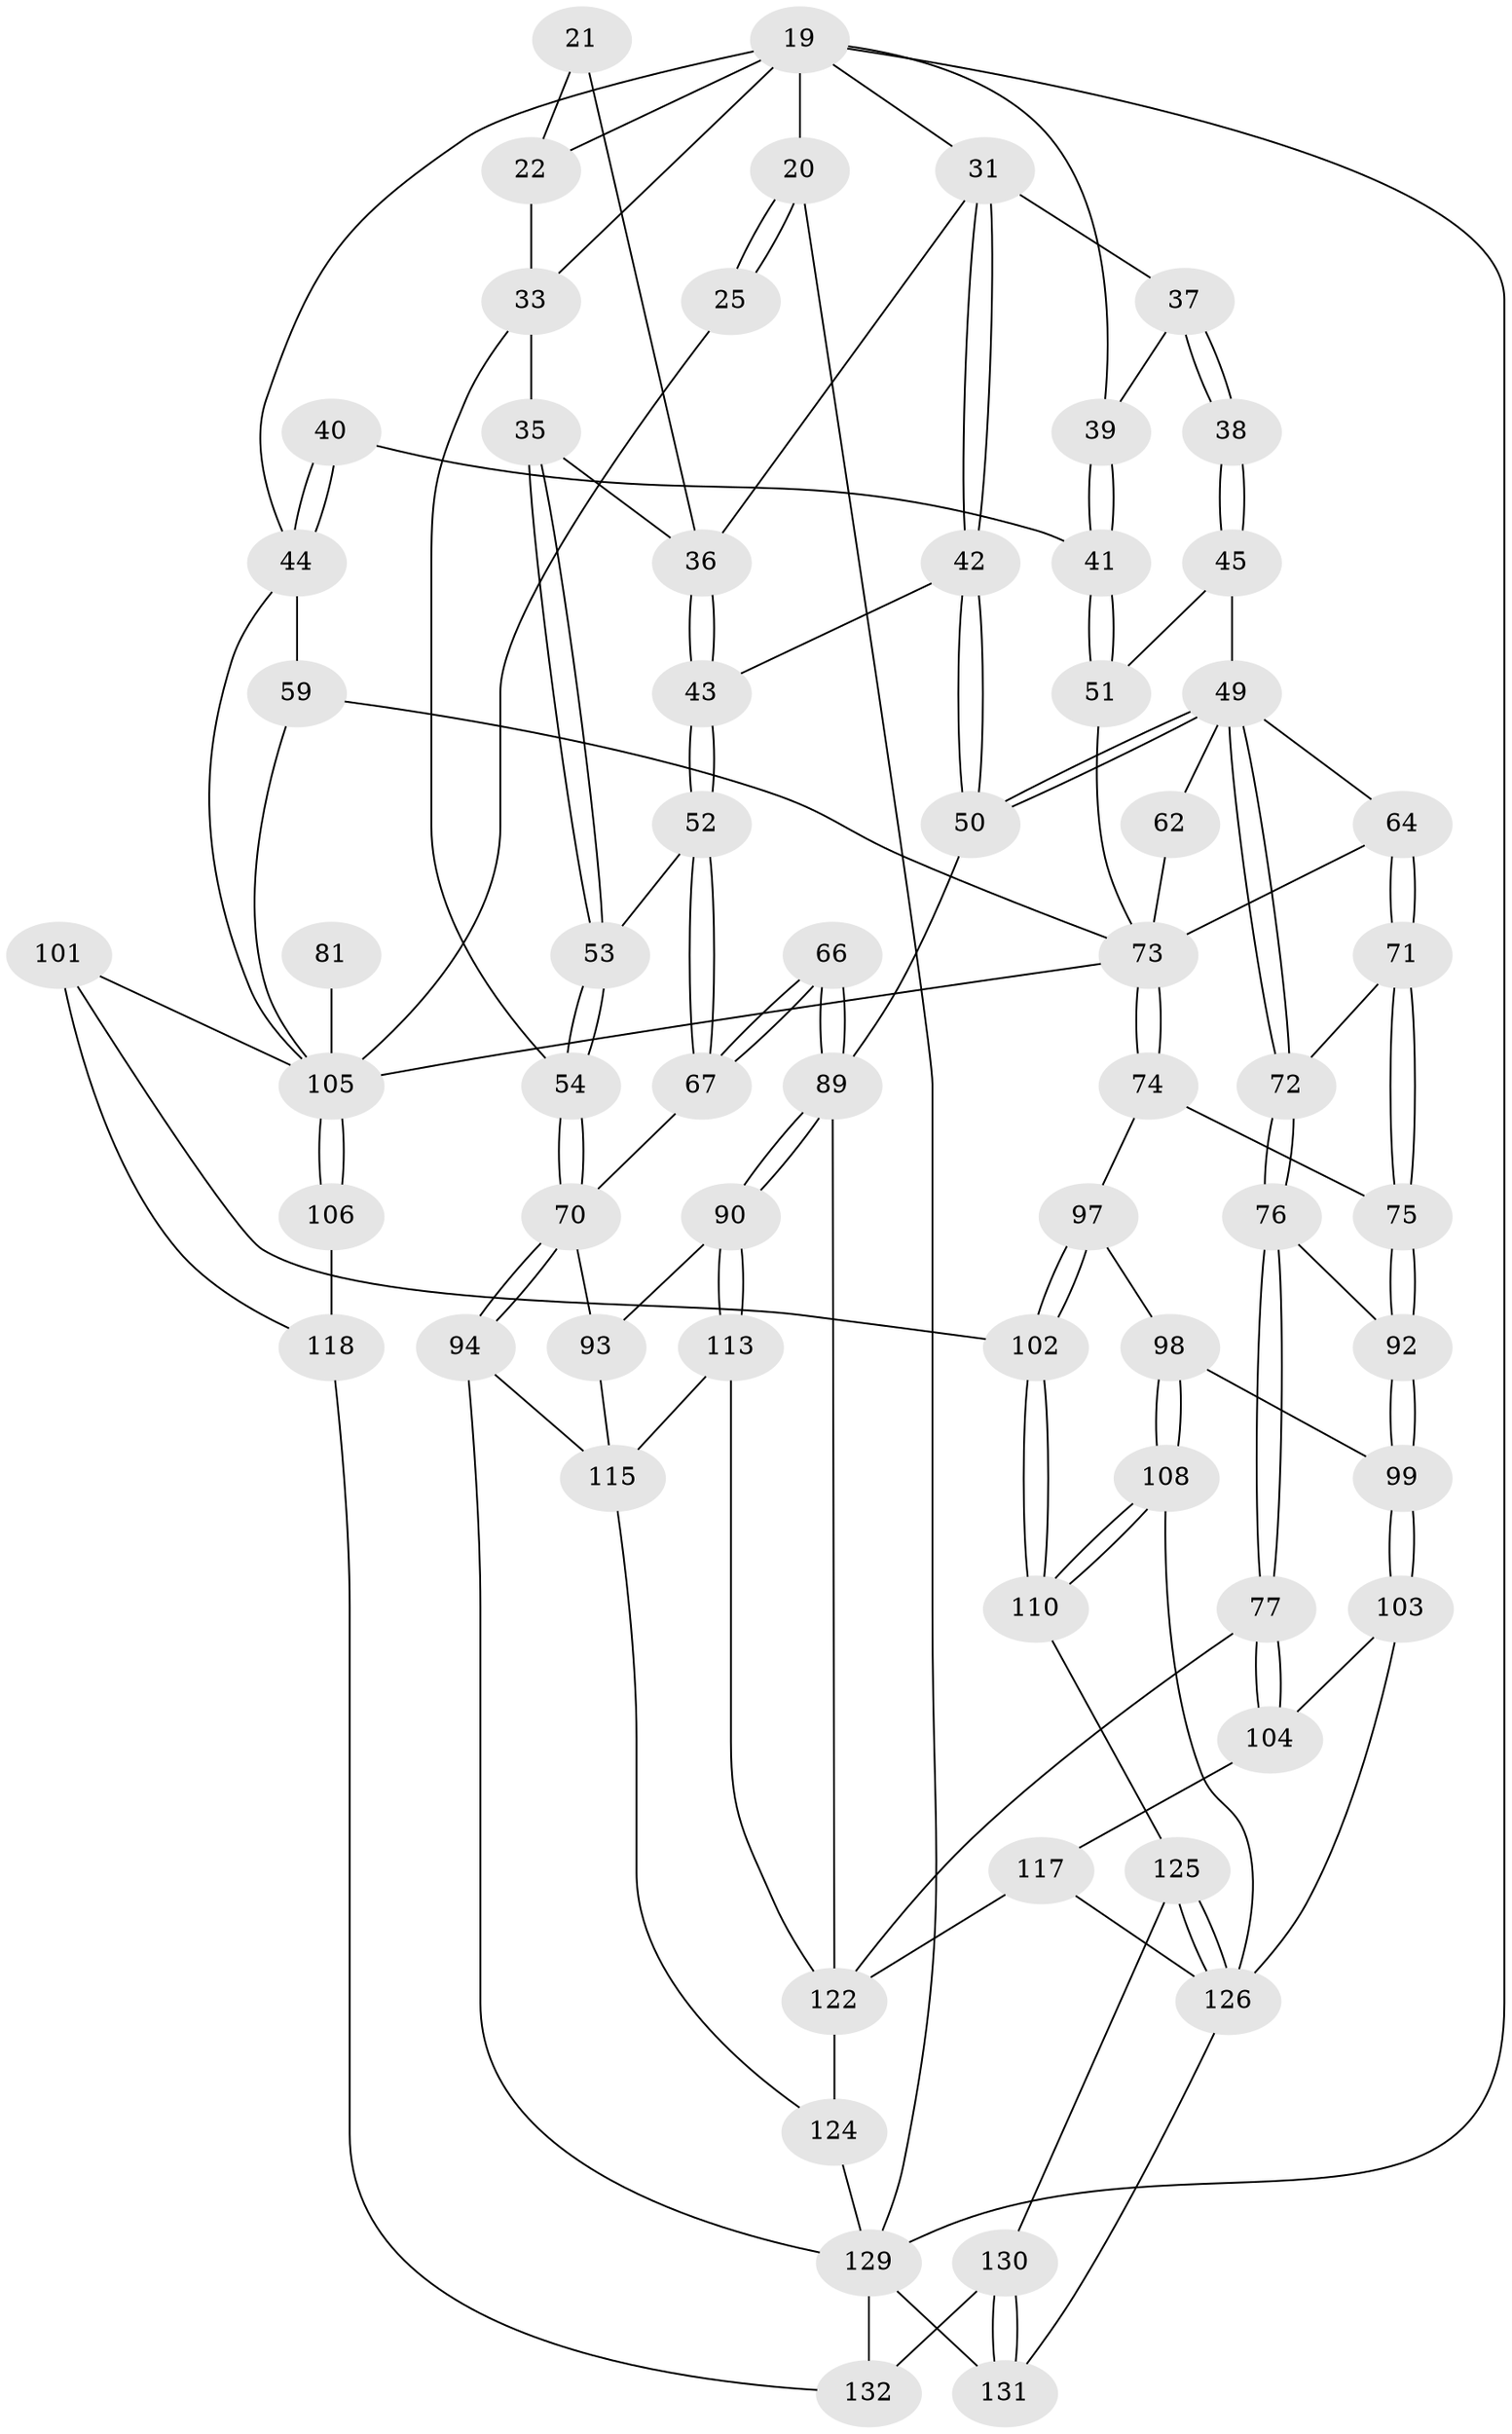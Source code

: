 // original degree distribution, {3: 0.015151515151515152, 6: 0.21212121212121213, 4: 0.22727272727272727, 5: 0.5454545454545454}
// Generated by graph-tools (version 1.1) at 2025/00/03/09/25 05:00:31]
// undirected, 66 vertices, 145 edges
graph export_dot {
graph [start="1"]
  node [color=gray90,style=filled];
  19 [pos="+0.8616262449809313+0.11662150075636163",super="+14+11+15"];
  20 [pos="+0.872659366403812+0.11256032504339877",super="+13"];
  21 [pos="+0.15010014616415268+0.1580538529603104",super="+10"];
  22 [pos="+0.1011303567618781+0.15106791208409054",super="+4"];
  25 [pos="+1+0.2627094676361645"];
  31 [pos="+0.39419906332089955+0.2551900585726196",super="+8"];
  33 [pos="+0+0.23815975214803378",super="+32"];
  35 [pos="+0.08358185718172709+0.32231089010501485"];
  36 [pos="+0.20440685570137476+0.31020133509535436",super="+9+34"];
  37 [pos="+0.5603147108519378+0.3000500903962792",super="+17+30"];
  38 [pos="+0.5306481840079742+0.3165402810054506"];
  39 [pos="+0.6467798451593886+0.31528820125720963",super="+16"];
  40 [pos="+0.7468396037479493+0.32987453978460035"];
  41 [pos="+0.6969451666426141+0.34561105363506317"];
  42 [pos="+0.32261954974009927+0.3864500346552587"];
  43 [pos="+0.2238277446855194+0.3358031902070588"];
  44 [pos="+0.8171216667758169+0.37646296130335694",super="+29+24"];
  45 [pos="+0.5315697174747763+0.34347991272371337"];
  49 [pos="+0.3583682215744047+0.47328740391344604",super="+48+47+46"];
  50 [pos="+0.3359644584739227+0.45648847901761147"];
  51 [pos="+0.6636639181265083+0.40039705550049715"];
  52 [pos="+0.1180214771182888+0.4444901696747663"];
  53 [pos="+0.03970917246261927+0.3761160988030509"];
  54 [pos="+0+0.3912581497614759"];
  59 [pos="+0.8978186529416317+0.5132143610527952",super="+55"];
  62 [pos="+0.5646150336600629+0.4533553222220759",super="+60"];
  64 [pos="+0.5175545800880154+0.5403009588562483"];
  66 [pos="+0.15196023196203873+0.5073428500780764"];
  67 [pos="+0.1444885882980079+0.5030764724413531"];
  70 [pos="+0+0.5150352929706553",super="+69+68"];
  71 [pos="+0.5218246235883389+0.5868270880000621"];
  72 [pos="+0.37144329659842007+0.5473595691413238"];
  73 [pos="+0.7297029150655856+0.598709943079341",super="+57+58+61"];
  74 [pos="+0.5657219195898375+0.6173063878031039"];
  75 [pos="+0.5291266685418224+0.6051609206084902"];
  76 [pos="+0.37215619341185907+0.6322719800470942"];
  77 [pos="+0.3354902762834772+0.6807430855338643"];
  81 [pos="+1+0.5796791614534444"];
  89 [pos="+0.15301235749535905+0.7064860881808032",super="+79+65"];
  90 [pos="+0.13447966178966786+0.7242227618341386"];
  92 [pos="+0.4645440765566195+0.651850960324142"];
  93 [pos="+0.05957852688313865+0.6395098138922446",super="+91"];
  94 [pos="+0+0.7535706373357748"];
  97 [pos="+0.5506219249404906+0.6888305722630036"];
  98 [pos="+0.533291168493972+0.7138438623584237"];
  99 [pos="+0.48558737582636446+0.7023348966053982"];
  101 [pos="+0.7197632941861452+0.6936785013135193"];
  102 [pos="+0.6932411987562606+0.7291261180766567"];
  103 [pos="+0.4554570777782273+0.7585050494856688"];
  104 [pos="+0.4210550670773268+0.7715806671726179"];
  105 [pos="+0.913794284149889+0.6837735333808519",super="+88+82"];
  106 [pos="+0.9197984456245074+0.705523721018483",super="+86"];
  108 [pos="+0.5833471536794398+0.8038568555699522"];
  110 [pos="+0.6509450030583201+0.7992351051819393"];
  113 [pos="+0.13107606872581445+0.732610924845341"];
  115 [pos="+0.10432064973365036+0.7599800971755765",super="+100"];
  117 [pos="+0.41436264645471665+0.861989541103023",super="+114"];
  118 [pos="+0.8805205503707448+0.8535725480197172",super="+85+107"];
  122 [pos="+0.27134443346305925+0.853782146036865",super="+112+111"];
  124 [pos="+0.10291411790410979+0.8397935757967756",super="+123"];
  125 [pos="+0.5785171137273416+0.9279098019837118",super="+121"];
  126 [pos="+0.458556291587328+0.9603190925861155",super="+116+109"];
  129 [pos="+0.2543658516827348+1",super="+96"];
  130 [pos="+0.6792297742681551+1",super="+127+120"];
  131 [pos="+0.6723330927141965+1",super="+128"];
  132 [pos="+0.7709423836559558+0.9445921061410596",super="+119+84"];
  19 -- 20 [weight=3];
  19 -- 33;
  19 -- 22;
  19 -- 44 [weight=2];
  19 -- 39;
  19 -- 129;
  19 -- 31;
  20 -- 25 [weight=2];
  20 -- 25;
  20 -- 129;
  21 -- 22 [weight=2];
  21 -- 36 [weight=2];
  22 -- 33;
  25 -- 105;
  31 -- 42;
  31 -- 42;
  31 -- 37 [weight=2];
  31 -- 36;
  33 -- 54;
  33 -- 35;
  35 -- 53;
  35 -- 53;
  35 -- 36;
  36 -- 43;
  36 -- 43;
  37 -- 38 [weight=2];
  37 -- 38;
  37 -- 39 [weight=2];
  38 -- 45;
  38 -- 45;
  39 -- 41;
  39 -- 41;
  40 -- 41;
  40 -- 44 [weight=2];
  40 -- 44;
  41 -- 51;
  41 -- 51;
  42 -- 43;
  42 -- 50;
  42 -- 50;
  43 -- 52;
  43 -- 52;
  44 -- 59 [weight=2];
  44 -- 105;
  45 -- 51;
  45 -- 49;
  49 -- 50;
  49 -- 50;
  49 -- 72;
  49 -- 72;
  49 -- 64;
  49 -- 62 [weight=2];
  50 -- 89;
  51 -- 73;
  52 -- 53;
  52 -- 67;
  52 -- 67;
  53 -- 54;
  53 -- 54;
  54 -- 70;
  54 -- 70;
  59 -- 73;
  59 -- 105;
  62 -- 73 [weight=2];
  64 -- 71;
  64 -- 71;
  64 -- 73;
  66 -- 67;
  66 -- 67;
  66 -- 89 [weight=2];
  66 -- 89;
  67 -- 70;
  70 -- 94;
  70 -- 94;
  70 -- 93 [weight=2];
  71 -- 72;
  71 -- 75;
  71 -- 75;
  72 -- 76;
  72 -- 76;
  73 -- 74;
  73 -- 74;
  73 -- 105;
  74 -- 75;
  74 -- 97;
  75 -- 92;
  75 -- 92;
  76 -- 77;
  76 -- 77;
  76 -- 92;
  77 -- 104;
  77 -- 104;
  77 -- 122;
  81 -- 105 [weight=3];
  89 -- 90;
  89 -- 90;
  89 -- 122;
  90 -- 113;
  90 -- 113;
  90 -- 93;
  92 -- 99;
  92 -- 99;
  93 -- 115;
  94 -- 129;
  94 -- 115;
  97 -- 98;
  97 -- 102;
  97 -- 102;
  98 -- 99;
  98 -- 108;
  98 -- 108;
  99 -- 103;
  99 -- 103;
  101 -- 102;
  101 -- 105;
  101 -- 118;
  102 -- 110;
  102 -- 110;
  103 -- 104;
  103 -- 126;
  104 -- 117;
  105 -- 106 [weight=2];
  105 -- 106;
  106 -- 118 [weight=2];
  108 -- 110;
  108 -- 110;
  108 -- 126;
  110 -- 125;
  113 -- 115;
  113 -- 122;
  115 -- 124;
  117 -- 122 [weight=2];
  117 -- 126;
  118 -- 132 [weight=2];
  122 -- 124;
  124 -- 129 [weight=2];
  125 -- 126;
  125 -- 126;
  125 -- 130 [weight=2];
  126 -- 131;
  129 -- 131 [weight=2];
  129 -- 132;
  130 -- 131;
  130 -- 131;
  130 -- 132 [weight=2];
}
